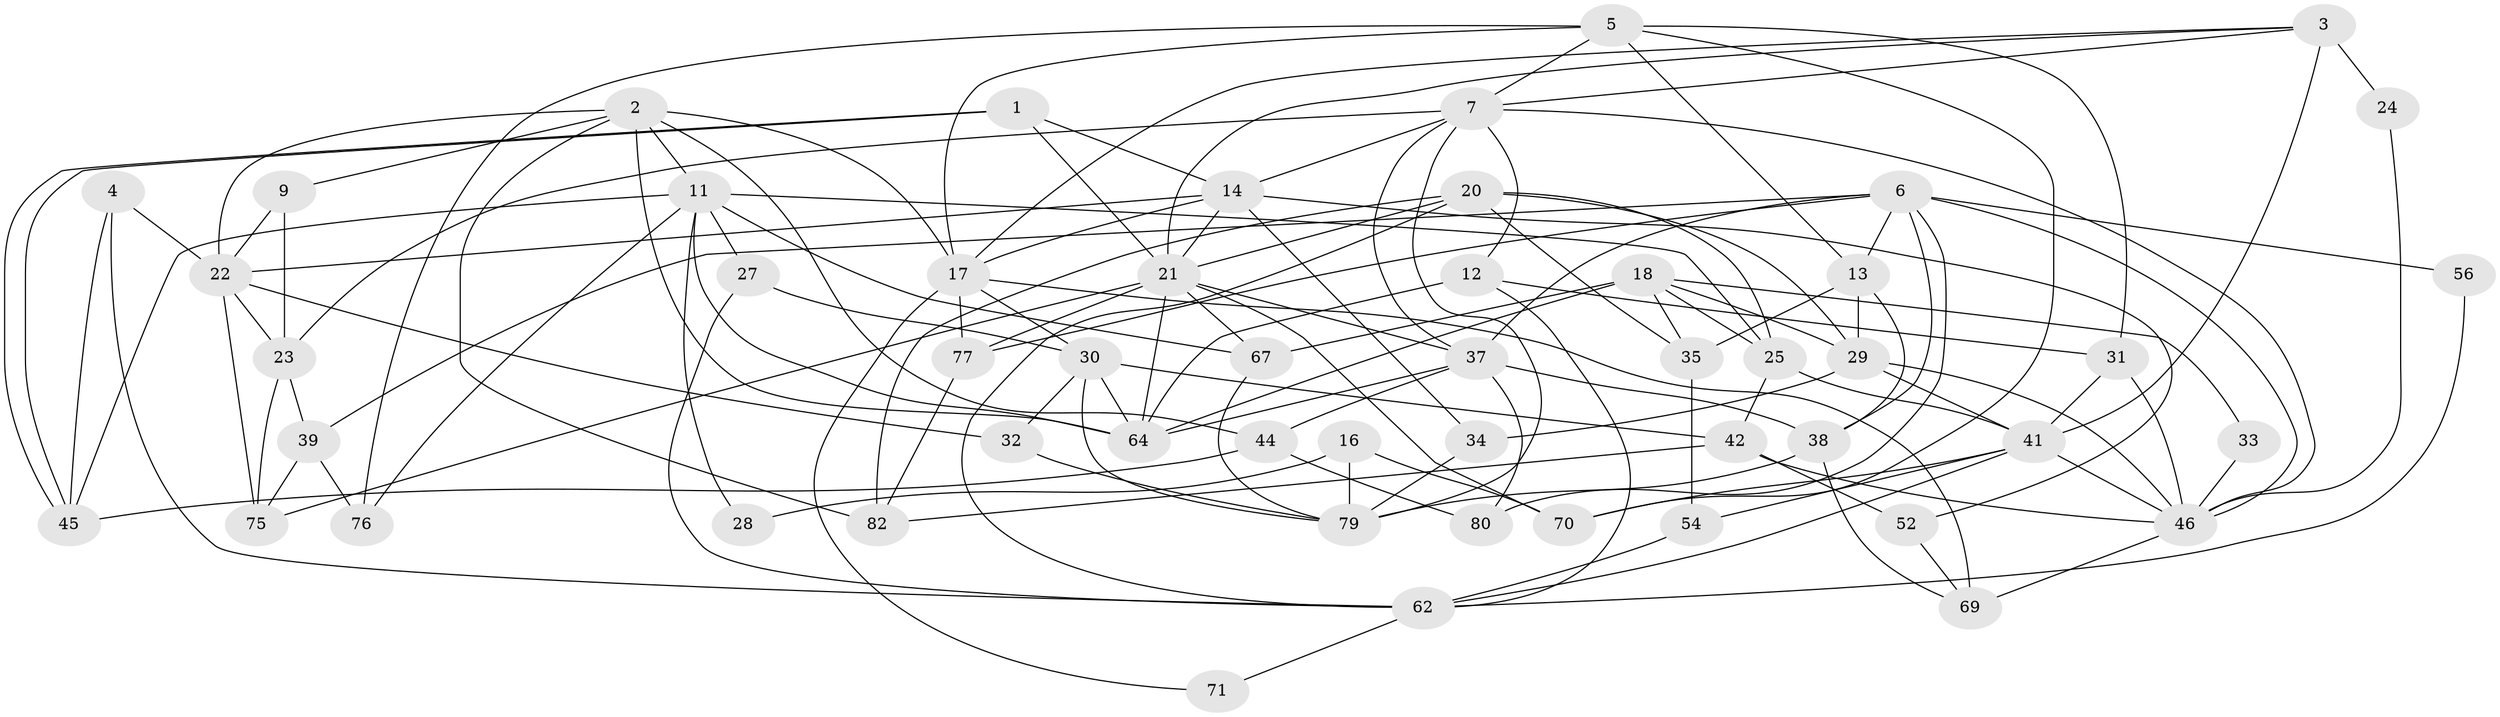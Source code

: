 // Generated by graph-tools (version 1.1) at 2025/52/02/27/25 19:52:02]
// undirected, 53 vertices, 131 edges
graph export_dot {
graph [start="1"]
  node [color=gray90,style=filled];
  1;
  2 [super="+10"];
  3 [super="+15"];
  4 [super="+55"];
  5 [super="+8"];
  6 [super="+72"];
  7 [super="+19"];
  9 [super="+51"];
  11 [super="+40"];
  12;
  13 [super="+47"];
  14 [super="+58"];
  16;
  17 [super="+26"];
  18 [super="+83"];
  20 [super="+57"];
  21 [super="+48"];
  22 [super="+43"];
  23 [super="+59"];
  24 [super="+50"];
  25 [super="+36"];
  27;
  28;
  29;
  30 [super="+53"];
  31;
  32;
  33;
  34;
  35 [super="+68"];
  37 [super="+49"];
  38;
  39 [super="+66"];
  41 [super="+61"];
  42 [super="+74"];
  44 [super="+65"];
  45;
  46 [super="+60"];
  52;
  54;
  56;
  62 [super="+63"];
  64 [super="+78"];
  67;
  69 [super="+73"];
  70;
  71;
  75;
  76;
  77;
  79 [super="+81"];
  80;
  82;
  1 -- 45;
  1 -- 45;
  1 -- 14;
  1 -- 21;
  2 -- 64;
  2 -- 82;
  2 -- 17;
  2 -- 11;
  2 -- 22;
  2 -- 9;
  2 -- 44;
  3 -- 24 [weight=3];
  3 -- 7;
  3 -- 21;
  3 -- 17;
  3 -- 41;
  4 -- 62;
  4 -- 45;
  4 -- 22;
  5 -- 31;
  5 -- 70;
  5 -- 13;
  5 -- 76;
  5 -- 17;
  5 -- 7;
  6 -- 80;
  6 -- 39;
  6 -- 13;
  6 -- 37;
  6 -- 38;
  6 -- 56;
  6 -- 77;
  6 -- 46;
  7 -- 79;
  7 -- 37;
  7 -- 12;
  7 -- 46;
  7 -- 14;
  7 -- 23;
  9 -- 23 [weight=2];
  9 -- 22;
  11 -- 25;
  11 -- 28;
  11 -- 67;
  11 -- 64;
  11 -- 27;
  11 -- 76;
  11 -- 45;
  12 -- 31;
  12 -- 62;
  12 -- 64;
  13 -- 38;
  13 -- 29;
  13 -- 35;
  14 -- 17;
  14 -- 21;
  14 -- 22;
  14 -- 34;
  14 -- 52;
  16 -- 70;
  16 -- 79;
  16 -- 28;
  17 -- 69 [weight=2];
  17 -- 30;
  17 -- 71;
  17 -- 77;
  18 -- 64;
  18 -- 29;
  18 -- 35;
  18 -- 25;
  18 -- 67;
  18 -- 33;
  20 -- 82;
  20 -- 25;
  20 -- 35;
  20 -- 21;
  20 -- 29;
  20 -- 62;
  21 -- 64;
  21 -- 67;
  21 -- 70;
  21 -- 77;
  21 -- 37;
  21 -- 75;
  22 -- 75;
  22 -- 32;
  22 -- 23;
  23 -- 39;
  23 -- 75;
  24 -- 46;
  25 -- 42;
  25 -- 41;
  27 -- 30;
  27 -- 62;
  29 -- 34;
  29 -- 46;
  29 -- 41;
  30 -- 32;
  30 -- 79;
  30 -- 42;
  30 -- 64;
  31 -- 46;
  31 -- 41;
  32 -- 79;
  33 -- 46;
  34 -- 79;
  35 -- 54;
  37 -- 64;
  37 -- 44;
  37 -- 80;
  37 -- 38;
  38 -- 79;
  38 -- 69;
  39 -- 75;
  39 -- 76 [weight=2];
  41 -- 70;
  41 -- 54;
  41 -- 62;
  41 -- 46;
  42 -- 46;
  42 -- 52;
  42 -- 82;
  44 -- 80;
  44 -- 45;
  46 -- 69;
  52 -- 69;
  54 -- 62;
  56 -- 62;
  62 -- 71;
  67 -- 79;
  77 -- 82;
}
